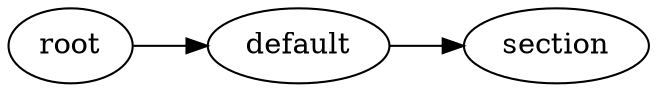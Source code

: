digraph default {
	graph [rankdir=LR]
	root_1 [label=root href="javascript:s=&quot;\(\)\nNone&quot;; console.log(s); alert(s);"]
	default_2 [label=default href="javascript:s=&quot;\(&#x27;default&#x27;,\)\nSphereSection&quot;; console.log(s); alert(s);" tooltip=SphereSection]
	section_3 [label=section href="javascript:s=&quot;\(&#x27;default&#x27;,\ &#x27;section&#x27;\)\nRotateExtrude&quot;; console.log(s); alert(s);" tooltip=RotateExtrude]
	root_1 -> default_2
	default_2 -> section_3
}
